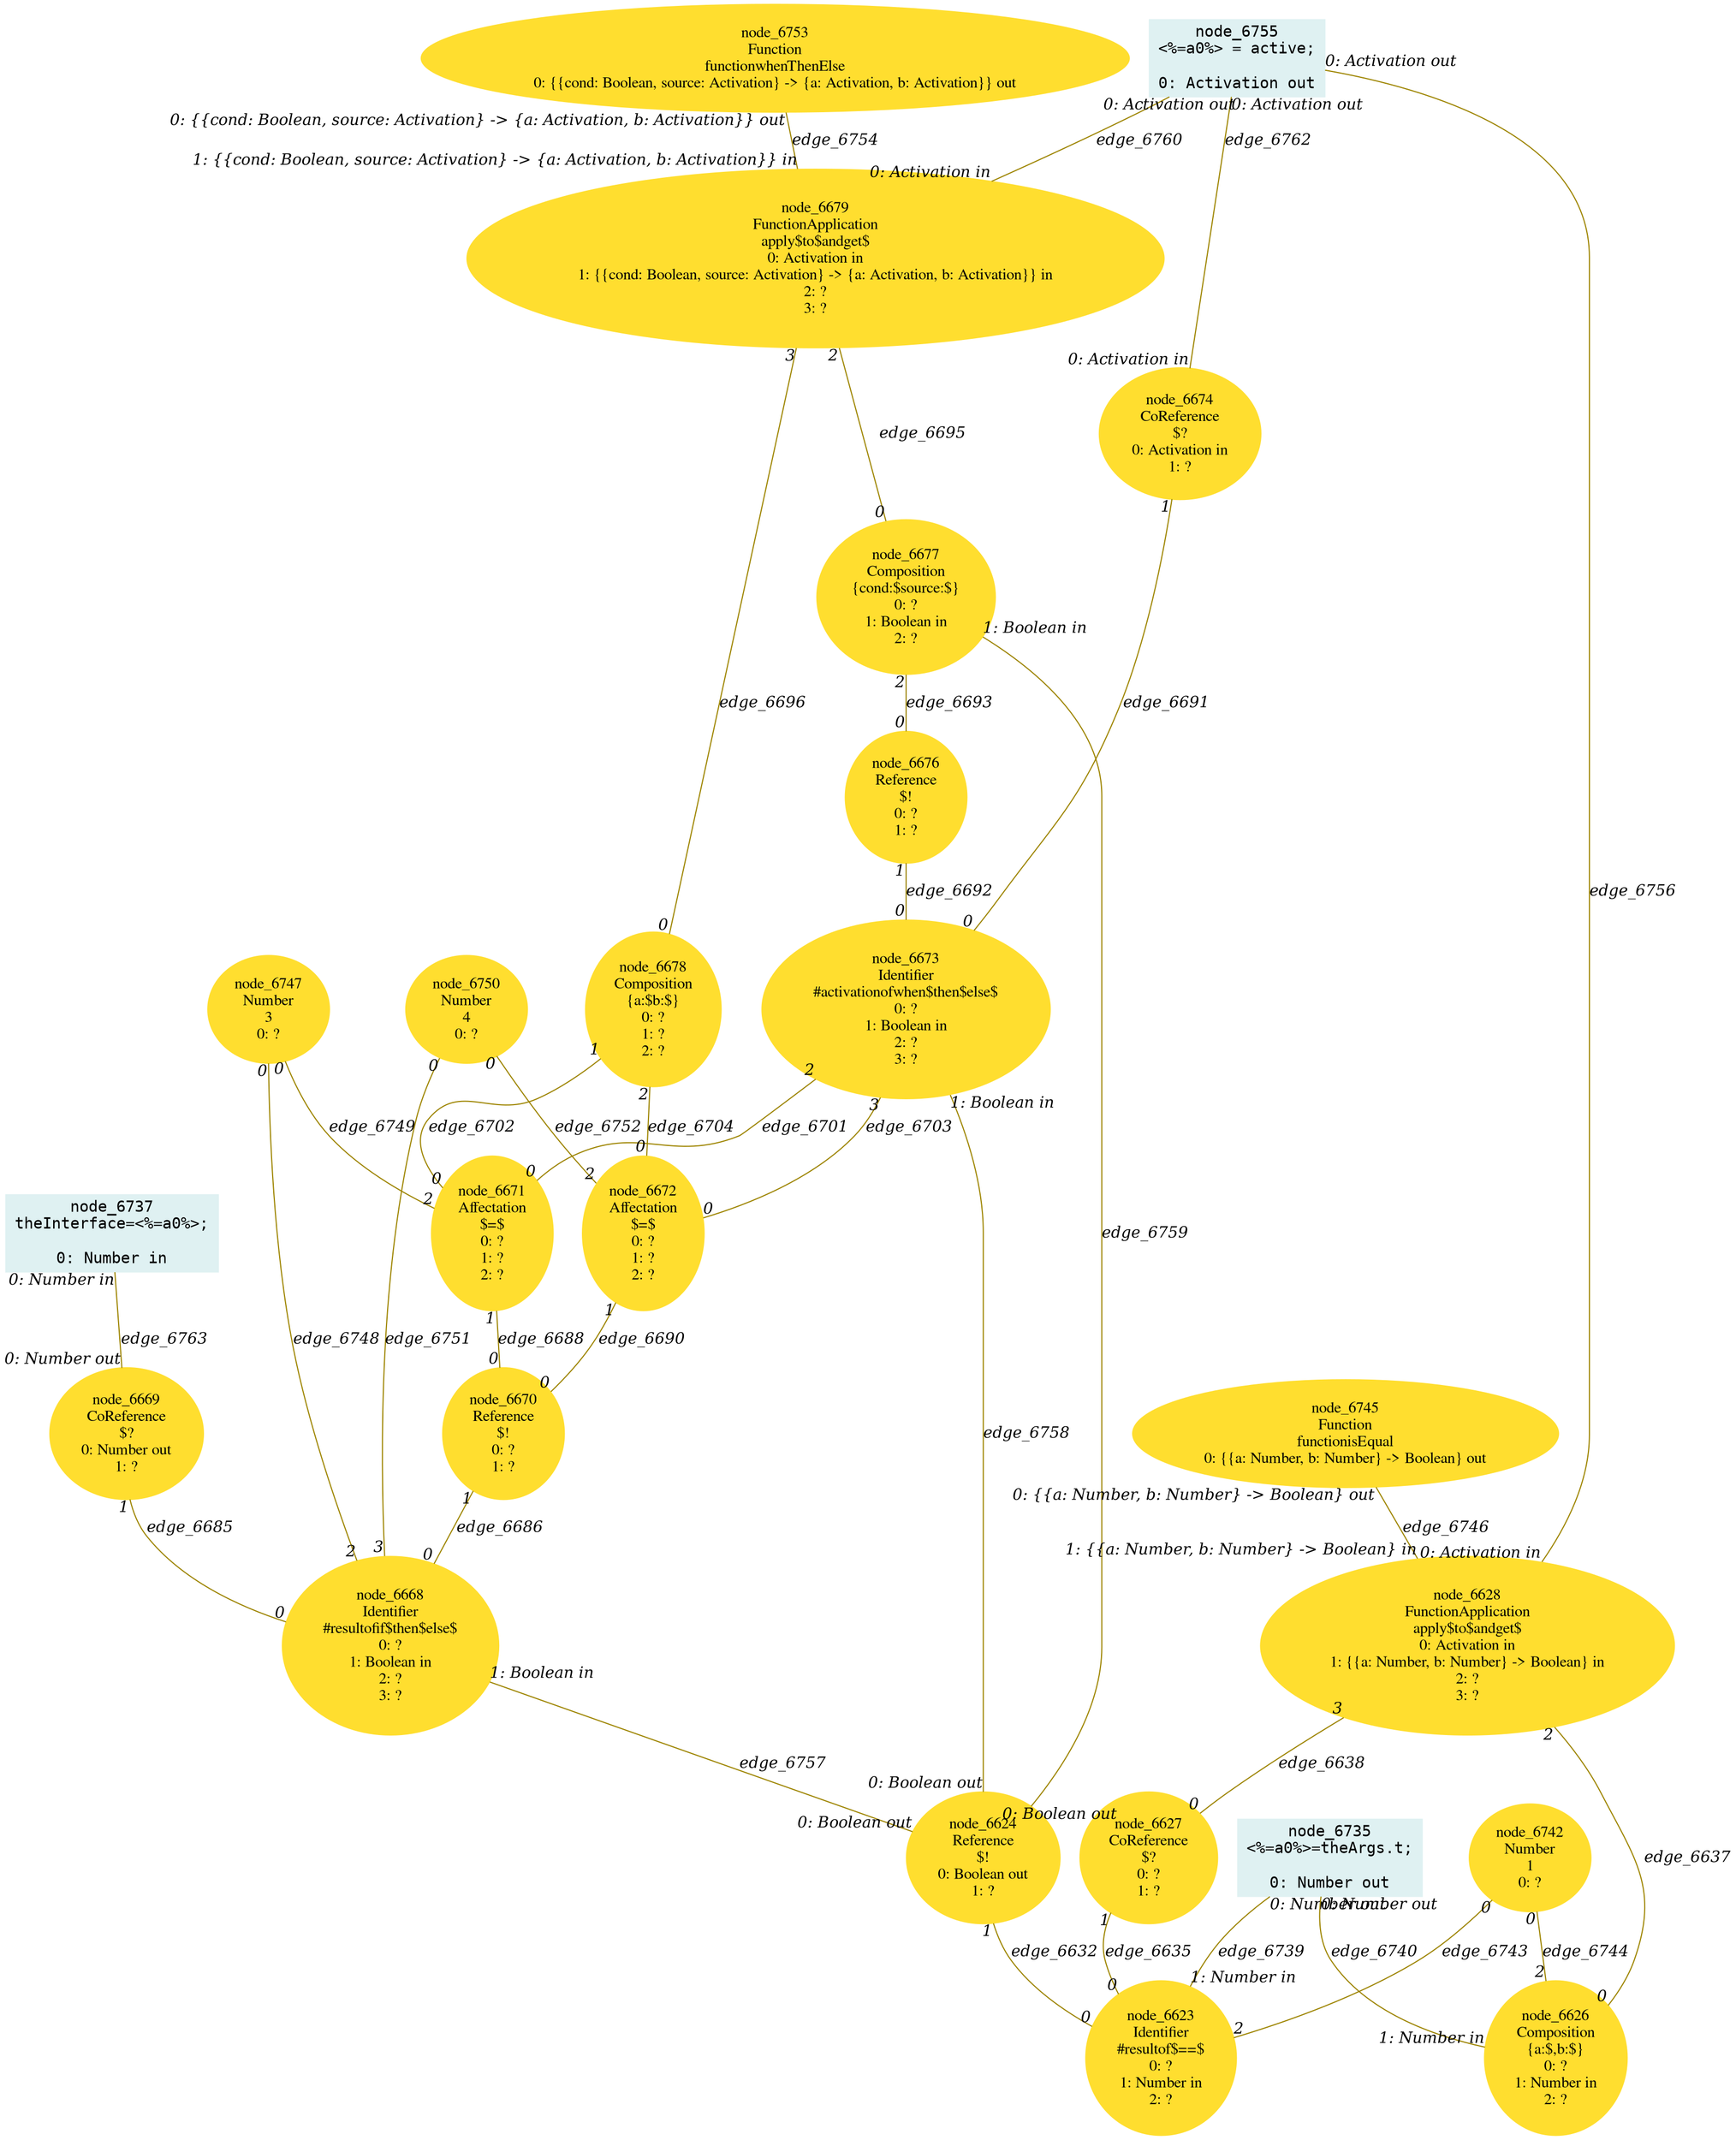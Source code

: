 digraph g{node_6623 [shape="ellipse", style="filled", color="#ffde2f", fontname="Times", label="node_6623
Identifier
#resultof$==$
0: ?
1: Number in
2: ?" ]
node_6624 [shape="ellipse", style="filled", color="#ffde2f", fontname="Times", label="node_6624
Reference
$!
0: Boolean out
1: ?" ]
node_6626 [shape="ellipse", style="filled", color="#ffde2f", fontname="Times", label="node_6626
Composition
{a:$,b:$}
0: ?
1: Number in
2: ?" ]
node_6627 [shape="ellipse", style="filled", color="#ffde2f", fontname="Times", label="node_6627
CoReference
$?
0: ?
1: ?" ]
node_6628 [shape="ellipse", style="filled", color="#ffde2f", fontname="Times", label="node_6628
FunctionApplication
apply$to$andget$
0: Activation in
1: {{a: Number, b: Number} -> Boolean} in
2: ?
3: ?" ]
node_6668 [shape="ellipse", style="filled", color="#ffde2f", fontname="Times", label="node_6668
Identifier
#resultofif$then$else$
0: ?
1: Boolean in
2: ?
3: ?" ]
node_6669 [shape="ellipse", style="filled", color="#ffde2f", fontname="Times", label="node_6669
CoReference
$?
0: Number out
1: ?" ]
node_6670 [shape="ellipse", style="filled", color="#ffde2f", fontname="Times", label="node_6670
Reference
$!
0: ?
1: ?" ]
node_6671 [shape="ellipse", style="filled", color="#ffde2f", fontname="Times", label="node_6671
Affectation
$=$
0: ?
1: ?
2: ?" ]
node_6672 [shape="ellipse", style="filled", color="#ffde2f", fontname="Times", label="node_6672
Affectation
$=$
0: ?
1: ?
2: ?" ]
node_6673 [shape="ellipse", style="filled", color="#ffde2f", fontname="Times", label="node_6673
Identifier
#activationofwhen$then$else$
0: ?
1: Boolean in
2: ?
3: ?" ]
node_6674 [shape="ellipse", style="filled", color="#ffde2f", fontname="Times", label="node_6674
CoReference
$?
0: Activation in
1: ?" ]
node_6676 [shape="ellipse", style="filled", color="#ffde2f", fontname="Times", label="node_6676
Reference
$!
0: ?
1: ?" ]
node_6677 [shape="ellipse", style="filled", color="#ffde2f", fontname="Times", label="node_6677
Composition
{cond:$source:$}
0: ?
1: Boolean in
2: ?" ]
node_6678 [shape="ellipse", style="filled", color="#ffde2f", fontname="Times", label="node_6678
Composition
{a:$b:$}
0: ?
1: ?
2: ?" ]
node_6679 [shape="ellipse", style="filled", color="#ffde2f", fontname="Times", label="node_6679
FunctionApplication
apply$to$andget$
0: Activation in
1: {{cond: Boolean, source: Activation} -> {a: Activation, b: Activation}} in
2: ?
3: ?" ]
node_6735 [shape="box", style="filled", color="#dff1f2", fontname="Courier", label="node_6735
<%=a0%>=theArgs.t;

0: Number out" ]
node_6737 [shape="box", style="filled", color="#dff1f2", fontname="Courier", label="node_6737
theInterface=<%=a0%>;

0: Number in" ]
node_6742 [shape="ellipse", style="filled", color="#ffde2f", fontname="Times", label="node_6742
Number
1
0: ?" ]
node_6745 [shape="ellipse", style="filled", color="#ffde2f", fontname="Times", label="node_6745
Function
functionisEqual
0: {{a: Number, b: Number} -> Boolean} out" ]
node_6747 [shape="ellipse", style="filled", color="#ffde2f", fontname="Times", label="node_6747
Number
3
0: ?" ]
node_6750 [shape="ellipse", style="filled", color="#ffde2f", fontname="Times", label="node_6750
Number
4
0: ?" ]
node_6753 [shape="ellipse", style="filled", color="#ffde2f", fontname="Times", label="node_6753
Function
functionwhenThenElse
0: {{cond: Boolean, source: Activation} -> {a: Activation, b: Activation}} out" ]
node_6755 [shape="box", style="filled", color="#dff1f2", fontname="Courier", label="node_6755
<%=a0%> = active;

0: Activation out" ]
node_6624 -> node_6623 [dir=none, arrowHead=none, fontname="Times-Italic", arrowsize=1, color="#9d8400", label="edge_6632",  headlabel="0", taillabel="1" ]
node_6627 -> node_6623 [dir=none, arrowHead=none, fontname="Times-Italic", arrowsize=1, color="#9d8400", label="edge_6635",  headlabel="0", taillabel="1" ]
node_6628 -> node_6626 [dir=none, arrowHead=none, fontname="Times-Italic", arrowsize=1, color="#9d8400", label="edge_6637",  headlabel="0", taillabel="2" ]
node_6628 -> node_6627 [dir=none, arrowHead=none, fontname="Times-Italic", arrowsize=1, color="#9d8400", label="edge_6638",  headlabel="0", taillabel="3" ]
node_6669 -> node_6668 [dir=none, arrowHead=none, fontname="Times-Italic", arrowsize=1, color="#9d8400", label="edge_6685",  headlabel="0", taillabel="1" ]
node_6670 -> node_6668 [dir=none, arrowHead=none, fontname="Times-Italic", arrowsize=1, color="#9d8400", label="edge_6686",  headlabel="0", taillabel="1" ]
node_6671 -> node_6670 [dir=none, arrowHead=none, fontname="Times-Italic", arrowsize=1, color="#9d8400", label="edge_6688",  headlabel="0", taillabel="1" ]
node_6672 -> node_6670 [dir=none, arrowHead=none, fontname="Times-Italic", arrowsize=1, color="#9d8400", label="edge_6690",  headlabel="0", taillabel="1" ]
node_6674 -> node_6673 [dir=none, arrowHead=none, fontname="Times-Italic", arrowsize=1, color="#9d8400", label="edge_6691",  headlabel="0", taillabel="1" ]
node_6676 -> node_6673 [dir=none, arrowHead=none, fontname="Times-Italic", arrowsize=1, color="#9d8400", label="edge_6692",  headlabel="0", taillabel="1" ]
node_6677 -> node_6676 [dir=none, arrowHead=none, fontname="Times-Italic", arrowsize=1, color="#9d8400", label="edge_6693",  headlabel="0", taillabel="2" ]
node_6679 -> node_6677 [dir=none, arrowHead=none, fontname="Times-Italic", arrowsize=1, color="#9d8400", label="edge_6695",  headlabel="0", taillabel="2" ]
node_6679 -> node_6678 [dir=none, arrowHead=none, fontname="Times-Italic", arrowsize=1, color="#9d8400", label="edge_6696",  headlabel="0", taillabel="3" ]
node_6673 -> node_6671 [dir=none, arrowHead=none, fontname="Times-Italic", arrowsize=1, color="#9d8400", label="edge_6701",  headlabel="0", taillabel="2" ]
node_6678 -> node_6671 [dir=none, arrowHead=none, fontname="Times-Italic", arrowsize=1, color="#9d8400", label="edge_6702",  headlabel="0", taillabel="1" ]
node_6673 -> node_6672 [dir=none, arrowHead=none, fontname="Times-Italic", arrowsize=1, color="#9d8400", label="edge_6703",  headlabel="0", taillabel="3" ]
node_6678 -> node_6672 [dir=none, arrowHead=none, fontname="Times-Italic", arrowsize=1, color="#9d8400", label="edge_6704",  headlabel="0", taillabel="2" ]
node_6735 -> node_6623 [dir=none, arrowHead=none, fontname="Times-Italic", arrowsize=1, color="#9d8400", label="edge_6739",  headlabel="1: Number in", taillabel="0: Number out" ]
node_6735 -> node_6626 [dir=none, arrowHead=none, fontname="Times-Italic", arrowsize=1, color="#9d8400", label="edge_6740",  headlabel="1: Number in", taillabel="0: Number out" ]
node_6742 -> node_6623 [dir=none, arrowHead=none, fontname="Times-Italic", arrowsize=1, color="#9d8400", label="edge_6743",  headlabel="2", taillabel="0" ]
node_6742 -> node_6626 [dir=none, arrowHead=none, fontname="Times-Italic", arrowsize=1, color="#9d8400", label="edge_6744",  headlabel="2", taillabel="0" ]
node_6745 -> node_6628 [dir=none, arrowHead=none, fontname="Times-Italic", arrowsize=1, color="#9d8400", label="edge_6746",  headlabel="1: {{a: Number, b: Number} -> Boolean} in", taillabel="0: {{a: Number, b: Number} -> Boolean} out" ]
node_6747 -> node_6668 [dir=none, arrowHead=none, fontname="Times-Italic", arrowsize=1, color="#9d8400", label="edge_6748",  headlabel="2", taillabel="0" ]
node_6747 -> node_6671 [dir=none, arrowHead=none, fontname="Times-Italic", arrowsize=1, color="#9d8400", label="edge_6749",  headlabel="2", taillabel="0" ]
node_6750 -> node_6668 [dir=none, arrowHead=none, fontname="Times-Italic", arrowsize=1, color="#9d8400", label="edge_6751",  headlabel="3", taillabel="0" ]
node_6750 -> node_6672 [dir=none, arrowHead=none, fontname="Times-Italic", arrowsize=1, color="#9d8400", label="edge_6752",  headlabel="2", taillabel="0" ]
node_6753 -> node_6679 [dir=none, arrowHead=none, fontname="Times-Italic", arrowsize=1, color="#9d8400", label="edge_6754",  headlabel="1: {{cond: Boolean, source: Activation} -> {a: Activation, b: Activation}} in", taillabel="0: {{cond: Boolean, source: Activation} -> {a: Activation, b: Activation}} out" ]
node_6755 -> node_6628 [dir=none, arrowHead=none, fontname="Times-Italic", arrowsize=1, color="#9d8400", label="edge_6756",  headlabel="0: Activation in", taillabel="0: Activation out" ]
node_6668 -> node_6624 [dir=none, arrowHead=none, fontname="Times-Italic", arrowsize=1, color="#9d8400", label="edge_6757",  headlabel="0: Boolean out", taillabel="1: Boolean in" ]
node_6673 -> node_6624 [dir=none, arrowHead=none, fontname="Times-Italic", arrowsize=1, color="#9d8400", label="edge_6758",  headlabel="0: Boolean out", taillabel="1: Boolean in" ]
node_6677 -> node_6624 [dir=none, arrowHead=none, fontname="Times-Italic", arrowsize=1, color="#9d8400", label="edge_6759",  headlabel="0: Boolean out", taillabel="1: Boolean in" ]
node_6755 -> node_6679 [dir=none, arrowHead=none, fontname="Times-Italic", arrowsize=1, color="#9d8400", label="edge_6760",  headlabel="0: Activation in", taillabel="0: Activation out" ]
node_6755 -> node_6674 [dir=none, arrowHead=none, fontname="Times-Italic", arrowsize=1, color="#9d8400", label="edge_6762",  headlabel="0: Activation in", taillabel="0: Activation out" ]
node_6737 -> node_6669 [dir=none, arrowHead=none, fontname="Times-Italic", arrowsize=1, color="#9d8400", label="edge_6763",  headlabel="0: Number out", taillabel="0: Number in" ]
}